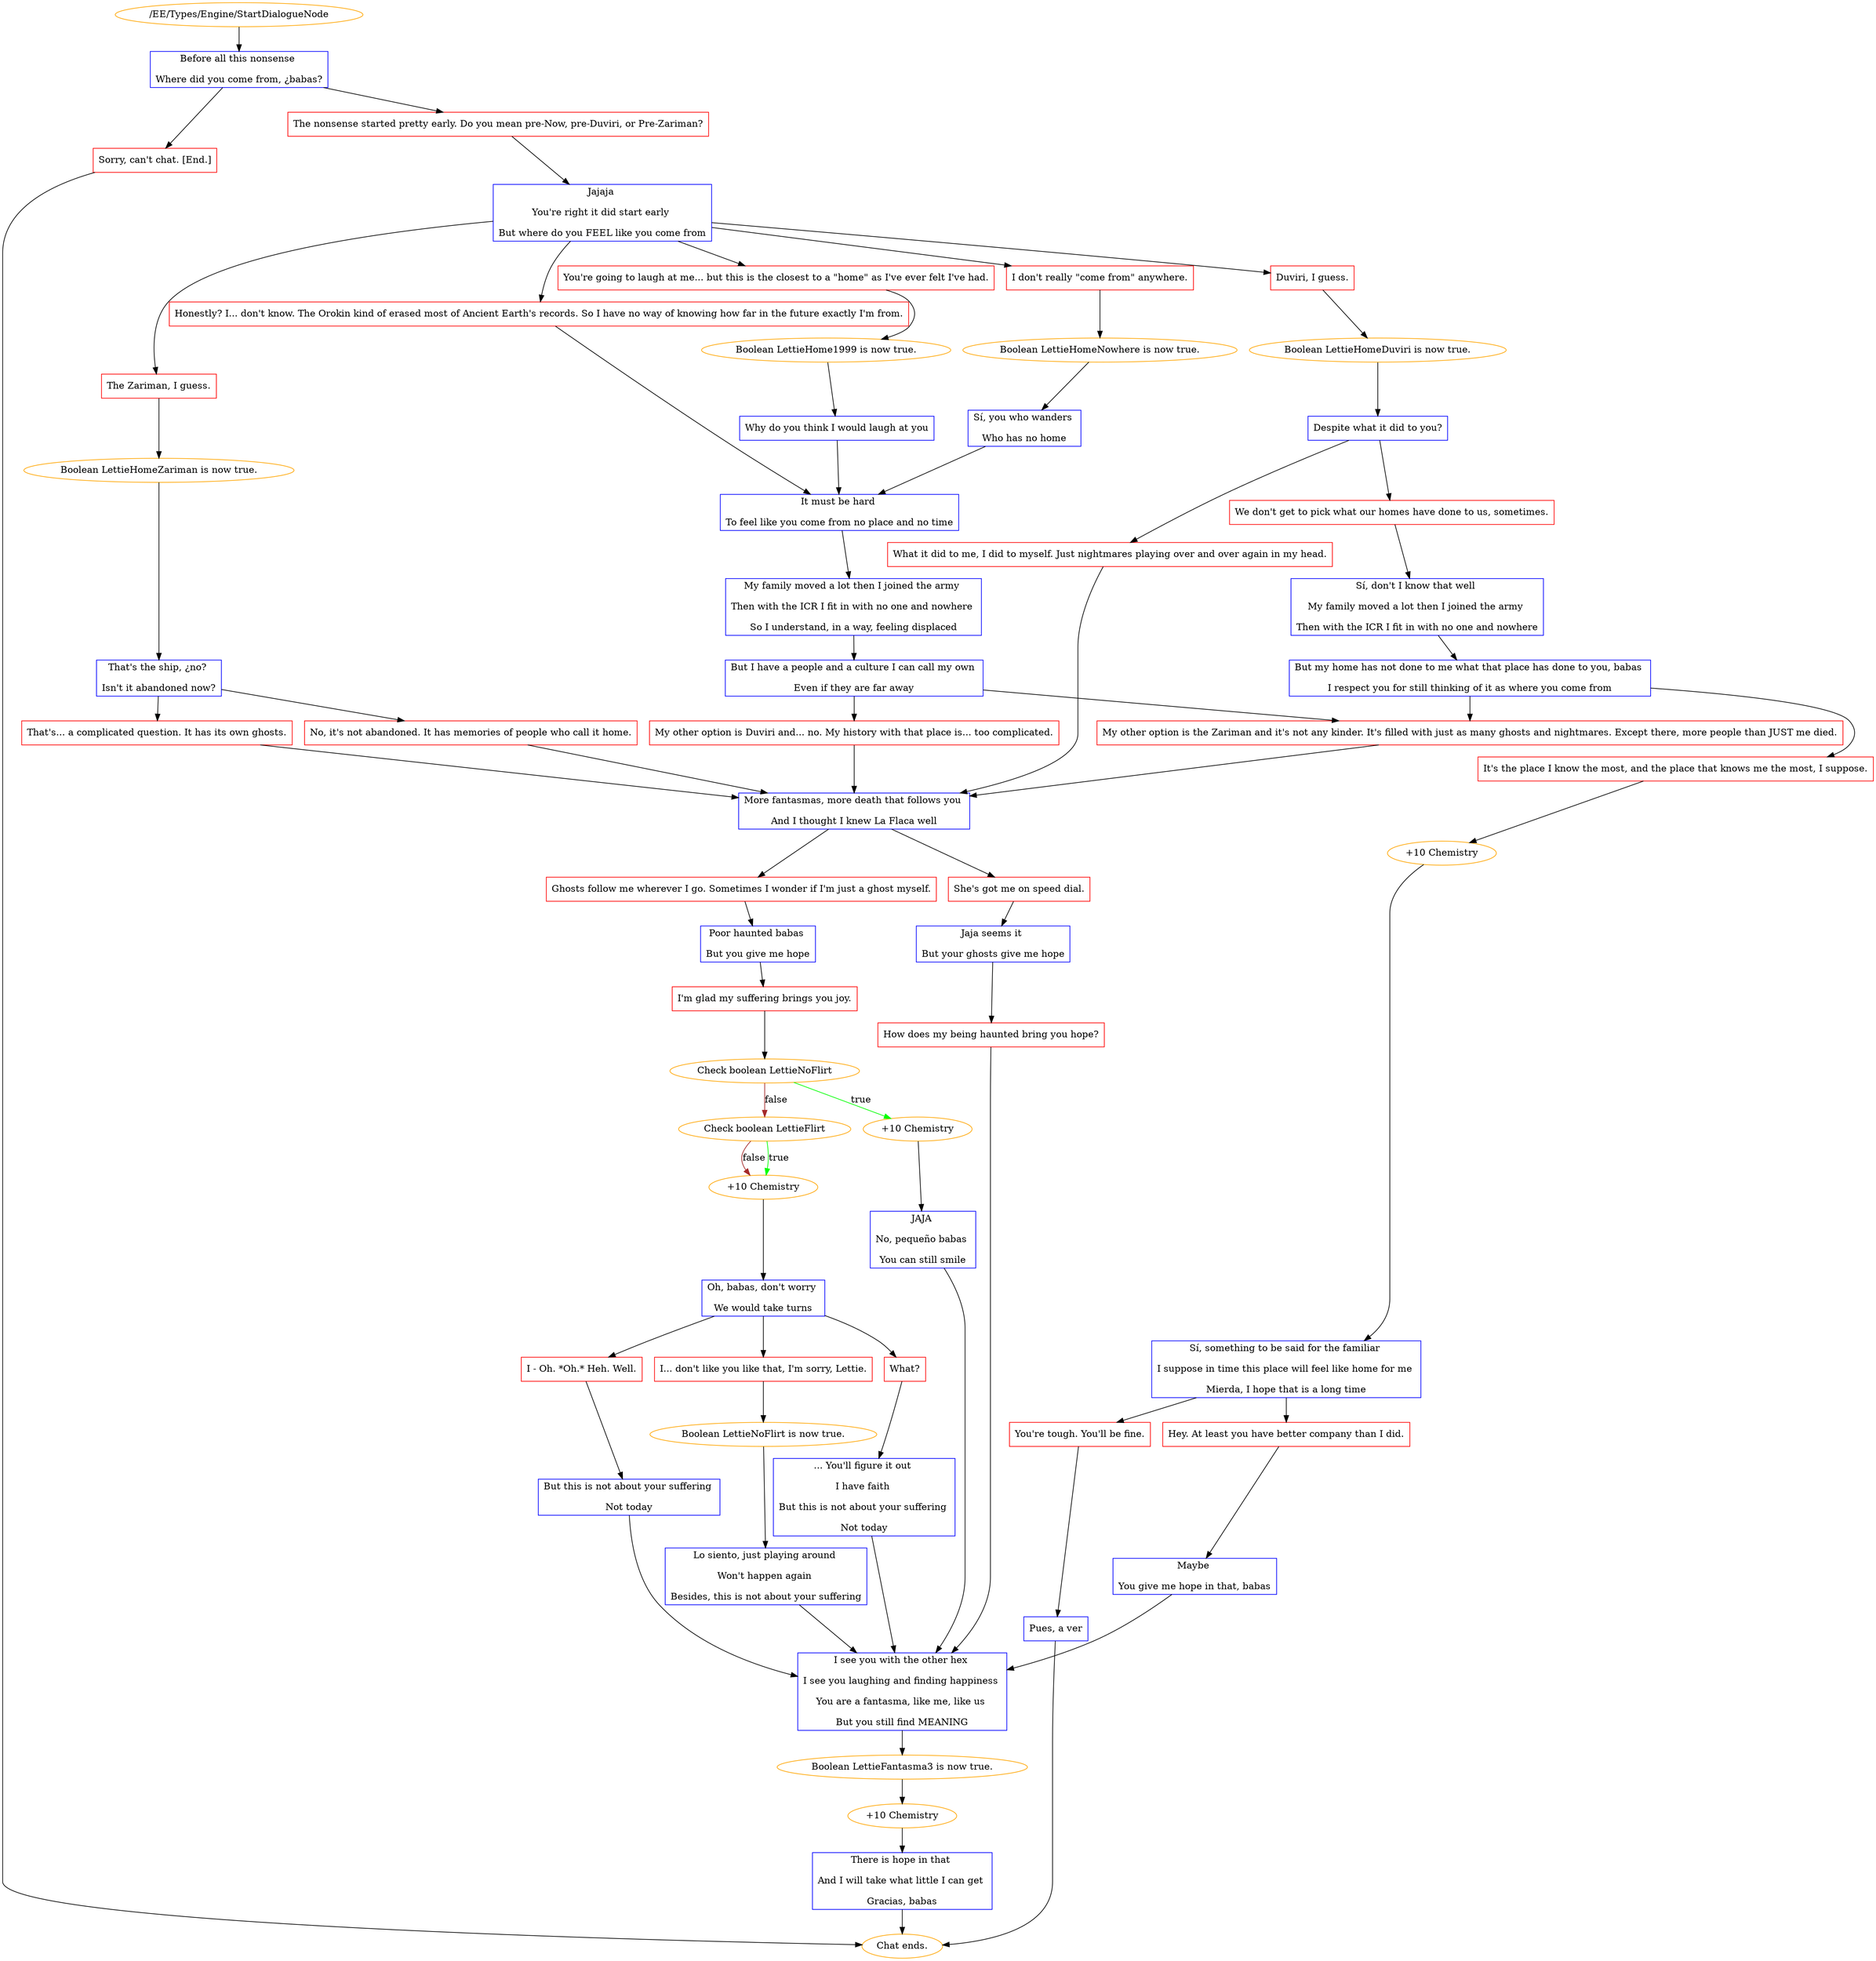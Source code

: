 digraph {
	758 [label="/EE/Types/Engine/StartDialogueNode",color=orange];
		758 -> 759;
	759 [label="Before all this nonsense 
Where did you come from, ¿babas?",shape=box,color=blue];
		759 -> 760;
		759 -> 762;
	760 [label="The nonsense started pretty early. Do you mean pre-Now, pre-Duviri, or Pre-Zariman?",shape=box,color=red];
		760 -> 764;
	762 [label="Sorry, can't chat. [End.]",shape=box,color=red];
		762 -> "Chat ends.";
	764 [label="Jajaja 
You're right it did start early 
But where do you FEEL like you come from",shape=box,color=blue];
		764 -> 766;
		764 -> 767;
		764 -> 768;
		764 -> 769;
		764 -> 770;
	"Chat ends." [color=orange];
	766 [label="Duviri, I guess.",shape=box,color=red];
		766 -> 771;
	767 [label="The Zariman, I guess.",shape=box,color=red];
		767 -> 772;
	768 [label="You're going to laugh at me... but this is the closest to a \"home\" as I've ever felt I've had.",shape=box,color=red];
		768 -> 773;
	769 [label="I don't really \"come from\" anywhere.",shape=box,color=red];
		769 -> 774;
	770 [label="Honestly? I... don't know. The Orokin kind of erased most of Ancient Earth's records. So I have no way of knowing how far in the future exactly I'm from.",shape=box,color=red];
		770 -> 779;
	771 [label="Boolean LettieHomeDuviri is now true.",color=orange];
		771 -> 775;
	772 [label="Boolean LettieHomeZariman is now true.",color=orange];
		772 -> 776;
	773 [label="Boolean LettieHome1999 is now true.",color=orange];
		773 -> 777;
	774 [label="Boolean LettieHomeNowhere is now true.",color=orange];
		774 -> 778;
	779 [label="It must be hard 
To feel like you come from no place and no time",shape=box,color=blue];
		779 -> 784;
	775 [label="Despite what it did to you?",shape=box,color=blue];
		775 -> 780;
		775 -> 781;
	776 [label="That's the ship, ¿no? 
Isn't it abandoned now?",shape=box,color=blue];
		776 -> 782;
		776 -> 783;
	777 [label="Why do you think I would laugh at you",shape=box,color=blue];
		777 -> 779;
	778 [label="Sí, you who wanders 
Who has no home",shape=box,color=blue];
		778 -> 779;
	784 [label="My family moved a lot then I joined the army 
Then with the ICR I fit in with no one and nowhere 
So I understand, in a way, feeling displaced",shape=box,color=blue];
		784 -> 788;
	780 [label="We don't get to pick what our homes have done to us, sometimes.",shape=box,color=red];
		780 -> 785;
	781 [label="What it did to me, I did to myself. Just nightmares playing over and over again in my head.",shape=box,color=red];
		781 -> 792;
	782 [label="That's... a complicated question. It has its own ghosts.",shape=box,color=red];
		782 -> 792;
	783 [label="No, it's not abandoned. It has memories of people who call it home.",shape=box,color=red];
		783 -> 792;
	788 [label="But I have a people and a culture I can call my own 
Even if they are far away",shape=box,color=blue];
		788 -> 790;
		788 -> 791;
	785 [label="Sí, don't I know that well 
My family moved a lot then I joined the army 
Then with the ICR I fit in with no one and nowhere",shape=box,color=blue];
		785 -> 786;
	792 [label="More fantasmas, more death that follows you 
And I thought I knew La Flaca well",shape=box,color=blue];
		792 -> 796;
		792 -> 797;
	790 [label="My other option is Duviri and... no. My history with that place is... too complicated.",shape=box,color=red];
		790 -> 792;
	791 [label="My other option is the Zariman and it's not any kinder. It's filled with just as many ghosts and nightmares. Except there, more people than JUST me died.",shape=box,color=red];
		791 -> 792;
	786 [label="But my home has not done to me what that place has done to you, babas 
I respect you for still thinking of it as where you come from",shape=box,color=blue];
		786 -> 787;
		786 -> 791;
	796 [label="She's got me on speed dial.",shape=box,color=red];
		796 -> 802;
	797 [label="Ghosts follow me wherever I go. Sometimes I wonder if I'm just a ghost myself.",shape=box,color=red];
		797 -> 803;
	787 [label="It's the place I know the most, and the place that knows me the most, I suppose.",shape=box,color=red];
		787 -> 789;
	802 [label="Jaja seems it 
But your ghosts give me hope",shape=box,color=blue];
		802 -> 798;
	803 [label="Poor haunted babas 
But you give me hope",shape=box,color=blue];
		803 -> 804;
	789 [label="+10 Chemistry",color=orange];
		789 -> 793;
	798 [label="How does my being haunted bring you hope?",shape=box,color=red];
		798 -> 819;
	804 [label="I'm glad my suffering brings you joy.",shape=box,color=red];
		804 -> 805;
	793 [label="Sí, something to be said for the familiar 
I suppose in time this place will feel like home for me 
Mierda, I hope that is a long time",shape=box,color=blue];
		793 -> 794;
		793 -> 795;
	819 [label="I see you with the other hex 
I see you laughing and finding happiness 
You are a fantasma, like me, like us 
But you still find MEANING",shape=box,color=blue];
		819 -> 820;
	805 [label="Check boolean LettieNoFlirt",color=orange];
		805 -> 810 [label=true,color=green];
		805 -> 806 [label=false,color=brown];
	794 [label="You're tough. You'll be fine.",shape=box,color=red];
		794 -> 799;
	795 [label="Hey. At least you have better company than I did.",shape=box,color=red];
		795 -> 801;
	820 [label="Boolean LettieFantasma3 is now true.",color=orange];
		820 -> 822;
	810 [label="+10 Chemistry",color=orange];
		810 -> 807;
	806 [label="Check boolean LettieFlirt",color=orange];
		806 -> 811 [label=true,color=green];
		806 -> 811 [label=false,color=brown];
	799 [label="Pues, a ver",shape=box,color=blue];
		799 -> "Chat ends.";
	801 [label="Maybe 
You give me hope in that, babas",shape=box,color=blue];
		801 -> 819;
	822 [label="+10 Chemistry",color=orange];
		822 -> 821;
	807 [label="JAJA 
No, pequeño babas 
You can still smile",shape=box,color=blue];
		807 -> 819;
	811 [label="+10 Chemistry",color=orange];
		811 -> 808;
	"Chat ends." [color=orange];
	821 [label="There is hope in that 
And I will take what little I can get 
Gracias, babas",shape=box,color=blue];
		821 -> "Chat ends.";
	808 [label="Oh, babas, don't worry 
We would take turns",shape=box,color=blue];
		808 -> 812;
		808 -> 813;
		808 -> 814;
	"Chat ends." [color=orange];
	812 [label="What?",shape=box,color=red];
		812 -> 815;
	813 [label="I - Oh. *Oh.* Heh. Well.",shape=box,color=red];
		813 -> 816;
	814 [label="I... don't like you like that, I'm sorry, Lettie.",shape=box,color=red];
		814 -> 817;
	815 [label="... You'll figure it out 
I have faith 
But this is not about your suffering 
Not today",shape=box,color=blue];
		815 -> 819;
	816 [label="But this is not about your suffering 
Not today",shape=box,color=blue];
		816 -> 819;
	817 [label="Boolean LettieNoFlirt is now true.",color=orange];
		817 -> 818;
	818 [label="Lo siento, just playing around 
Won't happen again 
Besides, this is not about your suffering",shape=box,color=blue];
		818 -> 819;
}